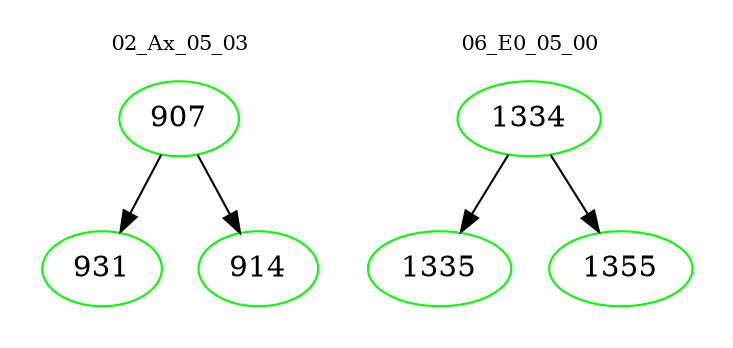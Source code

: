 digraph{
subgraph cluster_0 {
color = white
label = "02_Ax_05_03";
fontsize=10;
T0_907 [label="907", color="green"]
T0_907 -> T0_931 [color="black"]
T0_931 [label="931", color="green"]
T0_907 -> T0_914 [color="black"]
T0_914 [label="914", color="green"]
}
subgraph cluster_1 {
color = white
label = "06_E0_05_00";
fontsize=10;
T1_1334 [label="1334", color="green"]
T1_1334 -> T1_1335 [color="black"]
T1_1335 [label="1335", color="green"]
T1_1334 -> T1_1355 [color="black"]
T1_1355 [label="1355", color="green"]
}
}
